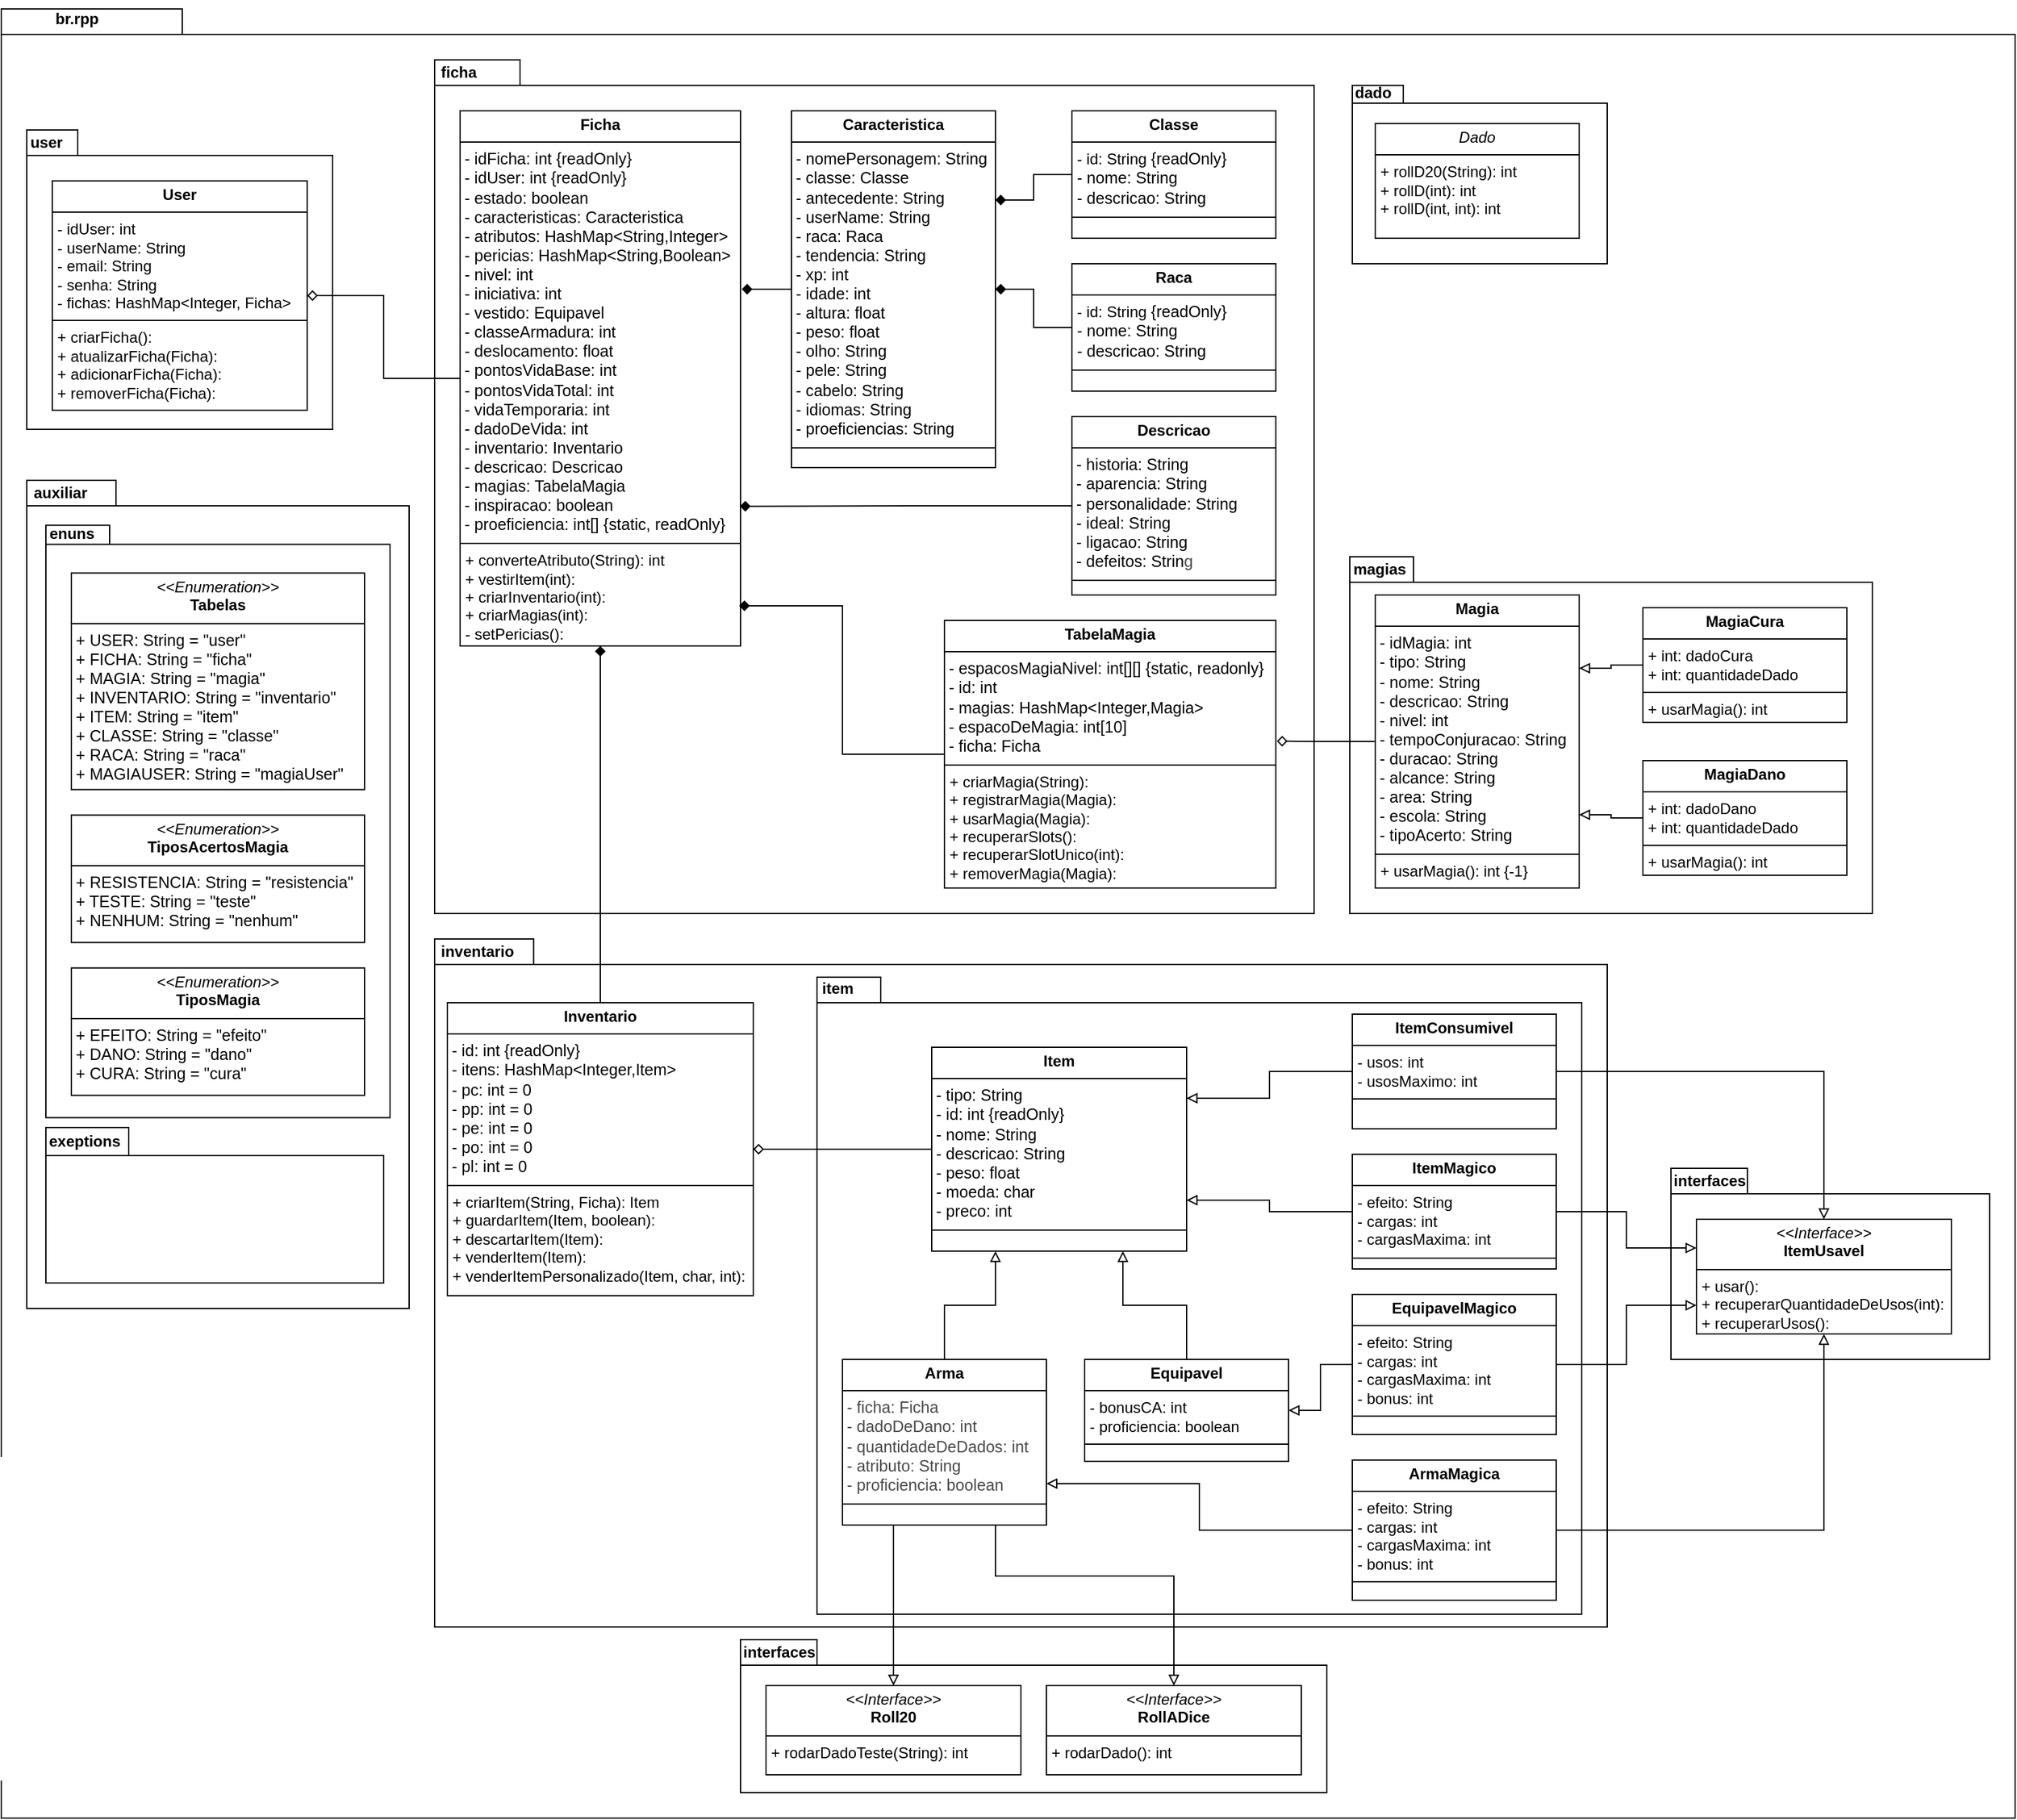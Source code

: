 <mxfile version="26.2.2">
  <diagram name="Página-1" id="-pMsTktPFmEiJR-Wo0DR">
    <mxGraphModel dx="3147" dy="1391" grid="1" gridSize="10" guides="1" tooltips="1" connect="1" arrows="1" fold="1" page="1" pageScale="1" pageWidth="827" pageHeight="1169" math="0" shadow="0">
      <root>
        <mxCell id="0" />
        <mxCell id="1" parent="0" />
        <mxCell id="A5rCMr9-9YNqzgUOoUwE-118" value="" style="shape=folder;fontStyle=1;spacingTop=10;tabWidth=140;tabHeight=20;tabPosition=left;html=1;whiteSpace=wrap;" vertex="1" parent="1">
          <mxGeometry x="-376" y="497" width="1580" height="1420" as="geometry" />
        </mxCell>
        <mxCell id="A5rCMr9-9YNqzgUOoUwE-101" value="" style="shape=folder;fontStyle=1;spacingTop=10;tabWidth=70;tabHeight=20;tabPosition=left;html=1;whiteSpace=wrap;" vertex="1" parent="1">
          <mxGeometry x="-356" y="867" width="300" height="650" as="geometry" />
        </mxCell>
        <mxCell id="A5rCMr9-9YNqzgUOoUwE-96" value="" style="shape=folder;fontStyle=1;spacingTop=10;tabWidth=50;tabHeight=20;tabPosition=left;html=1;whiteSpace=wrap;" vertex="1" parent="1">
          <mxGeometry x="682" y="927" width="410" height="280" as="geometry" />
        </mxCell>
        <mxCell id="A5rCMr9-9YNqzgUOoUwE-83" value="" style="shape=folder;fontStyle=1;spacingTop=10;tabWidth=40;tabHeight=20;tabPosition=left;html=1;whiteSpace=wrap;" vertex="1" parent="1">
          <mxGeometry x="-356" y="592" width="240" height="235" as="geometry" />
        </mxCell>
        <mxCell id="A5rCMr9-9YNqzgUOoUwE-78" value="" style="shape=folder;fontStyle=1;spacingTop=10;tabWidth=60;tabHeight=20;tabPosition=left;html=1;whiteSpace=wrap;" vertex="1" parent="1">
          <mxGeometry x="934" y="1407" width="250" height="150" as="geometry" />
        </mxCell>
        <mxCell id="A5rCMr9-9YNqzgUOoUwE-79" value="&lt;b&gt;interfaces&lt;/b&gt;" style="text;html=1;align=center;verticalAlign=middle;resizable=0;points=[];autosize=1;strokeColor=none;fillColor=none;" vertex="1" parent="1">
          <mxGeometry x="924" y="1402" width="80" height="30" as="geometry" />
        </mxCell>
        <mxCell id="A5rCMr9-9YNqzgUOoUwE-69" value="" style="shape=folder;fontStyle=1;spacingTop=10;tabWidth=40;tabHeight=14;tabPosition=left;html=1;whiteSpace=wrap;" vertex="1" parent="1">
          <mxGeometry x="204" y="1783" width="460" height="114" as="geometry" />
        </mxCell>
        <mxCell id="A5rCMr9-9YNqzgUOoUwE-77" value="" style="whiteSpace=wrap;html=1;" vertex="1" parent="1">
          <mxGeometry x="204" y="1777" width="60" height="20" as="geometry" />
        </mxCell>
        <mxCell id="A5rCMr9-9YNqzgUOoUwE-64" value="" style="group" vertex="1" connectable="0" parent="1">
          <mxGeometry x="-36" y="537" width="690" height="670" as="geometry" />
        </mxCell>
        <mxCell id="A5rCMr9-9YNqzgUOoUwE-25" value="" style="shape=folder;fontStyle=1;spacingTop=10;tabWidth=30;tabHeight=20;tabPosition=left;html=1;whiteSpace=wrap;points=[[0,0,0,0,0],[0,0,0,0,20],[0,0,0,0,182.5],[0,0,0,0,345],[0,0,0,0,507.5],[0,0,0,0,670],[0,0,0,15,0],[0,0,0,30,0],[0,0,0,30,20],[0,0,0,360,20],[0,0,0,690,20],[0,0,0,690,182.5],[0,0,0,690,345],[0,0,0,690,507.5],[0,0,0,690,670],[0.25,1,0,0,0],[0.5,1,0,0,0],[0.75,1,0,0,0]];" vertex="1" parent="A5rCMr9-9YNqzgUOoUwE-64">
          <mxGeometry width="690" height="670" as="geometry" />
        </mxCell>
        <mxCell id="A5rCMr9-9YNqzgUOoUwE-27" value="ficha" style="text;align=left;fontStyle=1;verticalAlign=middle;spacingLeft=3;spacingRight=3;strokeColor=none;rotatable=0;points=[[0,0.5],[1,0.5]];portConstraint=eastwest;html=1;" vertex="1" parent="A5rCMr9-9YNqzgUOoUwE-64">
          <mxGeometry width="70" height="20.303" as="geometry" />
        </mxCell>
        <mxCell id="A5rCMr9-9YNqzgUOoUwE-14" value="&lt;p style=&quot;margin:0px;margin-top:4px;text-align:center;&quot;&gt;&lt;b&gt;Descricao&lt;/b&gt;&lt;/p&gt;&lt;hr size=&quot;1&quot; style=&quot;border-style:solid;&quot;&gt;&lt;pre style=&quot;font-family: var(--ds-font-family-code); overflow: auto; padding: calc(var(--ds-md-zoom)*8px)calc(var(--ds-md-zoom)*12px); text-wrap-mode: wrap; word-break: break-all; font-size: 12.573px; margin-top: 0px !important; margin-bottom: 0px !important;&quot;&gt;&lt;font style=&quot;color: rgb(0, 0, 0);&quot;&gt; - historia: String&lt;br&gt; - aparencia: String&lt;br&gt; - personalidade: String&lt;br&gt; - ideal: String&lt;br&gt; - ligacao: String&lt;br&gt; - defeitos: Strin&lt;/font&gt;&lt;span style=&quot;color: rgb(73, 73, 73);&quot;&gt;g&lt;/span&gt;&lt;/pre&gt;&lt;hr size=&quot;1&quot; style=&quot;border-style:solid;&quot;&gt;&lt;p style=&quot;margin:0px;margin-left:4px;&quot;&gt;&lt;br&gt;&lt;/p&gt;" style="verticalAlign=top;align=left;overflow=fill;html=1;whiteSpace=wrap;" vertex="1" parent="A5rCMr9-9YNqzgUOoUwE-64">
          <mxGeometry x="500" y="280" width="160" height="140" as="geometry" />
        </mxCell>
        <mxCell id="A5rCMr9-9YNqzgUOoUwE-22" value="&lt;p style=&quot;margin:0px;margin-top:4px;text-align:center;&quot;&gt;&lt;b&gt;Raca&lt;/b&gt;&lt;/p&gt;&lt;hr size=&quot;1&quot; style=&quot;border-style:solid;&quot;&gt;&lt;p style=&quot;margin:0px;margin-left:4px;&quot;&gt;- id: String&amp;nbsp;&lt;span style=&quot;font-family: var(--ds-font-family-code); font-size: 12.573px; background-color: transparent; color: light-dark(rgb(0, 0, 0), rgb(255, 255, 255));&quot;&gt;{readOnly}&lt;/span&gt;&lt;/p&gt;&lt;p style=&quot;margin:0px;margin-left:4px;&quot;&gt;&lt;span style=&quot;font-family: var(--ds-font-family-code); font-size: 12.573px; background-color: transparent; color: light-dark(rgb(0, 0, 0), rgb(255, 255, 255));&quot;&gt;- nome: String&lt;/span&gt;&lt;/p&gt;&lt;p style=&quot;margin:0px;margin-left:4px;&quot;&gt;&lt;span style=&quot;font-family: var(--ds-font-family-code); font-size: 12.573px; background-color: transparent; color: light-dark(rgb(0, 0, 0), rgb(255, 255, 255));&quot;&gt;- descricao: String&lt;/span&gt;&lt;/p&gt;&lt;hr size=&quot;1&quot; style=&quot;border-style:solid;&quot;&gt;&lt;p style=&quot;margin:0px;margin-left:4px;&quot;&gt;&lt;br&gt;&lt;/p&gt;" style="verticalAlign=top;align=left;overflow=fill;html=1;whiteSpace=wrap;" vertex="1" parent="A5rCMr9-9YNqzgUOoUwE-64">
          <mxGeometry x="500" y="160" width="160" height="100" as="geometry" />
        </mxCell>
        <mxCell id="A5rCMr9-9YNqzgUOoUwE-21" value="&lt;p style=&quot;margin:0px;margin-top:4px;text-align:center;&quot;&gt;&lt;b&gt;Classe&lt;/b&gt;&lt;/p&gt;&lt;hr size=&quot;1&quot; style=&quot;border-style:solid;&quot;&gt;&lt;p style=&quot;margin:0px;margin-left:4px;&quot;&gt;- id: String&amp;nbsp;&lt;span style=&quot;font-family: var(--ds-font-family-code); font-size: 12.573px; background-color: transparent; color: light-dark(rgb(0, 0, 0), rgb(255, 255, 255));&quot;&gt;{readOnly}&lt;/span&gt;&lt;/p&gt;&lt;p style=&quot;margin:0px;margin-left:4px;&quot;&gt;&lt;span style=&quot;font-family: var(--ds-font-family-code); font-size: 12.573px; background-color: transparent; color: light-dark(rgb(0, 0, 0), rgb(255, 255, 255));&quot;&gt;- nome: String&lt;/span&gt;&lt;/p&gt;&lt;p style=&quot;margin:0px;margin-left:4px;&quot;&gt;&lt;span style=&quot;font-family: var(--ds-font-family-code); font-size: 12.573px; background-color: transparent; color: light-dark(rgb(0, 0, 0), rgb(255, 255, 255));&quot;&gt;- descricao: String&lt;/span&gt;&lt;/p&gt;&lt;hr size=&quot;1&quot; style=&quot;border-style:solid;&quot;&gt;&lt;p style=&quot;margin:0px;margin-left:4px;&quot;&gt;&lt;br&gt;&lt;/p&gt;" style="verticalAlign=top;align=left;overflow=fill;html=1;whiteSpace=wrap;" vertex="1" parent="A5rCMr9-9YNqzgUOoUwE-64">
          <mxGeometry x="500" y="40" width="160" height="100" as="geometry" />
        </mxCell>
        <mxCell id="A5rCMr9-9YNqzgUOoUwE-12" value="&lt;p style=&quot;margin:0px;margin-top:4px;text-align:center;&quot;&gt;&lt;b&gt;Caracteristica&lt;/b&gt;&lt;/p&gt;&lt;hr size=&quot;1&quot; style=&quot;border-style:solid;&quot;&gt;&lt;pre style=&quot;font-family: var(--ds-font-family-code); overflow: auto; padding: calc(var(--ds-md-zoom)*8px)calc(var(--ds-md-zoom)*12px); text-wrap-mode: wrap; word-break: break-all; font-size: 12.573px; margin-top: 0px !important; margin-bottom: 0px !important;&quot;&gt;&lt;span style=&quot;color: rgb(73, 73, 73);&quot;&gt; &lt;/span&gt;&lt;font style=&quot;color: rgb(0, 0, 0);&quot;&gt;- nomePersonagem: String&lt;br&gt; - classe: Classe&lt;br&gt; - antecedente: String&lt;br&gt; - userName: String&lt;br&gt; - raca: Raca&lt;br&gt; - tendencia: String&lt;br&gt; - xp: int&lt;br&gt; - idade: int&lt;br&gt; - altura: float&lt;br&gt; - peso: float&lt;br&gt; - olho: String&lt;br&gt; - pele: String&lt;br&gt; - cabelo: String&lt;br&gt; - idiomas: String&lt;br&gt; - proeficiencias: String&lt;/font&gt;&lt;/pre&gt;&lt;hr size=&quot;1&quot; style=&quot;border-style:solid;&quot;&gt;&lt;p style=&quot;margin:0px;margin-left:4px;&quot;&gt;&lt;br&gt;&lt;/p&gt;" style="verticalAlign=top;align=left;overflow=fill;html=1;whiteSpace=wrap;" vertex="1" parent="A5rCMr9-9YNqzgUOoUwE-64">
          <mxGeometry x="280" y="40" width="160" height="280" as="geometry" />
        </mxCell>
        <mxCell id="A5rCMr9-9YNqzgUOoUwE-23" style="edgeStyle=orthogonalEdgeStyle;rounded=0;orthogonalLoop=1;jettySize=auto;html=1;entryX=1;entryY=0.25;entryDx=0;entryDy=0;endArrow=diamond;endFill=1;" edge="1" parent="A5rCMr9-9YNqzgUOoUwE-64" source="A5rCMr9-9YNqzgUOoUwE-21" target="A5rCMr9-9YNqzgUOoUwE-12">
          <mxGeometry relative="1" as="geometry" />
        </mxCell>
        <mxCell id="A5rCMr9-9YNqzgUOoUwE-15" value="&lt;p style=&quot;margin:0px;margin-top:4px;text-align:center;&quot;&gt;&lt;b&gt;TabelaMagia&lt;/b&gt;&lt;/p&gt;&lt;hr size=&quot;1&quot; style=&quot;border-style:solid;&quot;&gt;&lt;pre style=&quot;font-family: var(--ds-font-family-code); overflow: auto; padding: calc(var(--ds-md-zoom)*8px)calc(var(--ds-md-zoom)*12px); text-wrap-mode: wrap; word-break: break-all; font-size: 12.573px; margin-top: 0px !important; margin-bottom: 0px !important;&quot;&gt;&lt;font style=&quot;color: rgb(0, 0, 0);&quot;&gt; - espacosMagiaNivel: int[][] {static, readonly}&lt;br&gt; - id: int&lt;br&gt; - magias: HashMap&amp;lt;Integer,Magia&amp;gt;&lt;br&gt; - espacoDeMagia: int[10]&lt;br&gt; - ficha: Ficha&lt;/font&gt;&lt;/pre&gt;&lt;hr size=&quot;1&quot; style=&quot;border-style:solid;&quot;&gt;&lt;p style=&quot;margin:0px;margin-left:4px;&quot;&gt;+ criarMagia(String):&lt;/p&gt;&lt;p style=&quot;margin:0px;margin-left:4px;&quot;&gt;+ registrarMagia(Magia):&lt;/p&gt;&lt;p style=&quot;margin:0px;margin-left:4px;&quot;&gt;+ usarMagia(Magia):&lt;/p&gt;&lt;p style=&quot;margin:0px;margin-left:4px;&quot;&gt;+ recuperarSlots():&lt;/p&gt;&lt;p style=&quot;margin:0px;margin-left:4px;&quot;&gt;+ recuperarSlotUnico(int):&lt;/p&gt;&lt;p style=&quot;margin:0px;margin-left:4px;&quot;&gt;+ removerMagia(Magia):&lt;/p&gt;" style="verticalAlign=top;align=left;overflow=fill;html=1;whiteSpace=wrap;" vertex="1" parent="A5rCMr9-9YNqzgUOoUwE-64">
          <mxGeometry x="400" y="440" width="260" height="210" as="geometry" />
        </mxCell>
        <mxCell id="A5rCMr9-9YNqzgUOoUwE-24" style="edgeStyle=orthogonalEdgeStyle;rounded=0;orthogonalLoop=1;jettySize=auto;html=1;entryX=1;entryY=0.5;entryDx=0;entryDy=0;endArrow=diamond;endFill=1;" edge="1" parent="A5rCMr9-9YNqzgUOoUwE-64" source="A5rCMr9-9YNqzgUOoUwE-22" target="A5rCMr9-9YNqzgUOoUwE-12">
          <mxGeometry relative="1" as="geometry" />
        </mxCell>
        <mxCell id="A5rCMr9-9YNqzgUOoUwE-9" value="&lt;p style=&quot;margin:0px;margin-top:4px;text-align:center;&quot;&gt;&lt;b&gt;Ficha&lt;/b&gt;&lt;/p&gt;&lt;hr size=&quot;1&quot; style=&quot;border-style:solid;&quot;&gt;&lt;pre style=&quot;font-family: var(--ds-font-family-code); overflow: auto; padding: calc(var(--ds-md-zoom)*8px)calc(var(--ds-md-zoom)*12px); text-wrap-mode: wrap; word-break: break-all; font-size: 12.573px; margin-top: 0px !important; margin-bottom: 0px !important;&quot;&gt;&lt;span style=&quot;color: rgb(73, 73, 73);&quot;&gt; &lt;/span&gt;&lt;font style=&quot;color: rgb(0, 0, 0);&quot;&gt;- idFicha: int {readOnly}&lt;/font&gt;&lt;/pre&gt;&lt;pre style=&quot;font-family: var(--ds-font-family-code); overflow: auto; padding: calc(var(--ds-md-zoom)*8px)calc(var(--ds-md-zoom)*12px); text-wrap-mode: wrap; word-break: break-all; font-size: 12.573px; margin-top: 0px !important; margin-bottom: 0px !important; color: rgb(73, 73, 73);&quot;&gt;&lt;font style=&quot;color: rgb(0, 0, 0);&quot;&gt; - idUser: int {readOnly}&lt;br&gt; - estado: boolean&lt;br&gt; - caracteristicas: Caracteristica&lt;br&gt; - atributos: HashMap&amp;lt;String,Integer&amp;gt;&lt;br&gt; - pericias: HashMap&amp;lt;String,Boolean&amp;gt;&lt;br&gt; - nivel: int&lt;br&gt; - iniciativa: int&lt;br&gt; - vestido: Equipavel&lt;br&gt; - classeArmadura: int&lt;br&gt; - deslocamento: float&lt;br&gt; - pontosVidaBase: int&lt;br&gt; - pontosVidaTotal: int&lt;br&gt; - vidaTemporaria: int&lt;br&gt; - dadoDeVida: int&lt;br&gt; - inventario: Inventario&lt;br&gt; - descricao: Descricao&lt;br&gt; - magias: TabelaMagia&lt;br&gt; - inspiracao: boolean&lt;/font&gt;&lt;/pre&gt;&lt;pre style=&quot;font-family: var(--ds-font-family-code); overflow: auto; padding: calc(var(--ds-md-zoom)*8px)calc(var(--ds-md-zoom)*12px); text-wrap-mode: wrap; word-break: break-all; font-size: 12.573px; margin-top: 0px !important; margin-bottom: 0px !important; color: rgb(73, 73, 73);&quot;&gt;&lt;font style=&quot;color: rgb(0, 0, 0);&quot;&gt; - proeficiencia: int[] {static, readOnly} &lt;/font&gt;&lt;/pre&gt;&lt;hr size=&quot;1&quot; style=&quot;border-style:solid;&quot;&gt;&lt;p style=&quot;margin:0px;margin-left:4px;&quot;&gt;+ converteAtributo(String): int&lt;/p&gt;&lt;p style=&quot;margin:0px;margin-left:4px;&quot;&gt;+ vestirItem(int):&amp;nbsp;&lt;/p&gt;&lt;p style=&quot;margin:0px;margin-left:4px;&quot;&gt;+ criarInventario(int):&lt;/p&gt;&lt;p style=&quot;margin:0px;margin-left:4px;&quot;&gt;+ criarMagias(int):&lt;/p&gt;&lt;p style=&quot;margin:0px;margin-left:4px;&quot;&gt;- setPericias():&lt;/p&gt;&lt;p style=&quot;margin:0px;margin-left:4px;&quot;&gt;&lt;br&gt;&lt;/p&gt;" style="verticalAlign=top;align=left;overflow=fill;html=1;whiteSpace=wrap;" vertex="1" parent="A5rCMr9-9YNqzgUOoUwE-64">
          <mxGeometry x="20" y="40" width="220" height="420" as="geometry" />
        </mxCell>
        <mxCell id="A5rCMr9-9YNqzgUOoUwE-18" style="edgeStyle=orthogonalEdgeStyle;rounded=0;orthogonalLoop=1;jettySize=auto;html=1;exitX=0;exitY=0.5;exitDx=0;exitDy=0;entryX=0.998;entryY=0.739;entryDx=0;entryDy=0;endArrow=diamond;endFill=1;entryPerimeter=0;" edge="1" parent="A5rCMr9-9YNqzgUOoUwE-64" source="A5rCMr9-9YNqzgUOoUwE-14" target="A5rCMr9-9YNqzgUOoUwE-9">
          <mxGeometry relative="1" as="geometry">
            <mxPoint x="310" y="360" as="targetPoint" />
          </mxGeometry>
        </mxCell>
        <mxCell id="A5rCMr9-9YNqzgUOoUwE-20" style="edgeStyle=orthogonalEdgeStyle;rounded=0;orthogonalLoop=1;jettySize=auto;html=1;exitX=0;exitY=0.5;exitDx=0;exitDy=0;entryX=0.995;entryY=0.925;entryDx=0;entryDy=0;endArrow=diamond;endFill=1;entryPerimeter=0;" edge="1" parent="A5rCMr9-9YNqzgUOoUwE-64" source="A5rCMr9-9YNqzgUOoUwE-15" target="A5rCMr9-9YNqzgUOoUwE-9">
          <mxGeometry relative="1" as="geometry" />
        </mxCell>
        <mxCell id="A5rCMr9-9YNqzgUOoUwE-51" value="" style="group" vertex="1" connectable="0" parent="1">
          <mxGeometry x="-36" y="1237" width="930" height="540" as="geometry" />
        </mxCell>
        <mxCell id="A5rCMr9-9YNqzgUOoUwE-47" value="" style="shape=folder;fontStyle=1;spacingTop=10;tabWidth=30;tabHeight=20;tabPosition=left;html=1;whiteSpace=wrap;" vertex="1" parent="A5rCMr9-9YNqzgUOoUwE-51">
          <mxGeometry y="-10" width="920" height="540" as="geometry" />
        </mxCell>
        <mxCell id="A5rCMr9-9YNqzgUOoUwE-49" value="" style="html=1;whiteSpace=wrap;" vertex="1" parent="A5rCMr9-9YNqzgUOoUwE-51">
          <mxGeometry y="-10" width="77.683" height="20" as="geometry" />
        </mxCell>
        <mxCell id="A5rCMr9-9YNqzgUOoUwE-48" value="inventario" style="text;align=left;fontStyle=1;verticalAlign=middle;spacingLeft=3;spacingRight=3;strokeColor=none;rotatable=0;points=[[0,0.5],[1,0.5]];portConstraint=eastwest;html=1;" vertex="1" parent="A5rCMr9-9YNqzgUOoUwE-51">
          <mxGeometry y="-10" width="77.683" height="20" as="geometry" />
        </mxCell>
        <mxCell id="A5rCMr9-9YNqzgUOoUwE-81" value="&lt;b&gt;Item&lt;/b&gt;" style="text;html=1;align=center;verticalAlign=middle;resizable=0;points=[];autosize=1;strokeColor=none;fillColor=none;" vertex="1" parent="A5rCMr9-9YNqzgUOoUwE-51">
          <mxGeometry x="300" y="15" width="50" height="30" as="geometry" />
        </mxCell>
        <mxCell id="A5rCMr9-9YNqzgUOoUwE-80" value="" style="shape=folder;fontStyle=1;spacingTop=10;tabWidth=50;tabHeight=20;tabPosition=left;html=1;whiteSpace=wrap;" vertex="1" parent="A5rCMr9-9YNqzgUOoUwE-51">
          <mxGeometry x="300" y="20" width="600" height="500" as="geometry" />
        </mxCell>
        <mxCell id="A5rCMr9-9YNqzgUOoUwE-45" value="&lt;p style=&quot;margin:0px;margin-top:4px;text-align:center;&quot;&gt;&lt;b&gt;ArmaMagica&lt;/b&gt;&lt;/p&gt;&lt;hr size=&quot;1&quot; style=&quot;border-style:solid;&quot;&gt;&lt;p style=&quot;margin:0px;margin-left:4px;&quot;&gt;- efeito: String&lt;br&gt;&lt;/p&gt;&lt;p style=&quot;margin:0px;margin-left:4px;&quot;&gt;- cargas: int&lt;/p&gt;&lt;p style=&quot;margin:0px;margin-left:4px;&quot;&gt;- cargasMaxima: int&lt;/p&gt;&lt;p style=&quot;margin:0px;margin-left:4px;&quot;&gt;- bonus: int&amp;nbsp;&lt;/p&gt;&lt;hr size=&quot;1&quot; style=&quot;border-style:solid;&quot;&gt;&lt;p style=&quot;margin:0px;margin-left:4px;&quot;&gt;&lt;br&gt;&lt;/p&gt;" style="verticalAlign=top;align=left;overflow=fill;html=1;whiteSpace=wrap;" vertex="1" parent="A5rCMr9-9YNqzgUOoUwE-51">
          <mxGeometry x="720" y="399" width="160" height="110" as="geometry" />
        </mxCell>
        <mxCell id="A5rCMr9-9YNqzgUOoUwE-43" value="&lt;p style=&quot;margin:0px;margin-top:4px;text-align:center;&quot;&gt;&lt;b&gt;EquipavelMagico&lt;/b&gt;&lt;/p&gt;&lt;hr size=&quot;1&quot; style=&quot;border-style:solid;&quot;&gt;&lt;p style=&quot;margin:0px;margin-left:4px;&quot;&gt;- efeito: String&lt;br&gt;&lt;/p&gt;&lt;p style=&quot;margin:0px;margin-left:4px;&quot;&gt;- cargas: int&lt;/p&gt;&lt;p style=&quot;margin:0px;margin-left:4px;&quot;&gt;- cargasMaxima: int&lt;/p&gt;&lt;p style=&quot;margin:0px;margin-left:4px;&quot;&gt;- bonus: int&amp;nbsp;&lt;/p&gt;&lt;hr size=&quot;1&quot; style=&quot;border-style:solid;&quot;&gt;&lt;p style=&quot;margin:0px;margin-left:4px;&quot;&gt;&lt;br&gt;&lt;/p&gt;" style="verticalAlign=top;align=left;overflow=fill;html=1;whiteSpace=wrap;" vertex="1" parent="A5rCMr9-9YNqzgUOoUwE-51">
          <mxGeometry x="720" y="269" width="160" height="110" as="geometry" />
        </mxCell>
        <mxCell id="A5rCMr9-9YNqzgUOoUwE-35" value="&lt;p style=&quot;margin:0px;margin-top:4px;text-align:center;&quot;&gt;&lt;b&gt;ItemMagico&lt;/b&gt;&lt;/p&gt;&lt;hr size=&quot;1&quot; style=&quot;border-style:solid;&quot;&gt;&lt;p style=&quot;margin:0px;margin-left:4px;&quot;&gt;- efeito: String&lt;/p&gt;&lt;p style=&quot;margin:0px;margin-left:4px;&quot;&gt;- cargas: int&lt;/p&gt;&lt;p style=&quot;margin:0px;margin-left:4px;&quot;&gt;- cargasMaxima: int&lt;/p&gt;&lt;hr size=&quot;1&quot; style=&quot;border-style:solid;&quot;&gt;&lt;p style=&quot;margin: 0px 0px 0px 4px;&quot;&gt;&lt;br&gt;&lt;/p&gt;" style="verticalAlign=top;align=left;overflow=fill;html=1;whiteSpace=wrap;" vertex="1" parent="A5rCMr9-9YNqzgUOoUwE-51">
          <mxGeometry x="720" y="159" width="160" height="90" as="geometry" />
        </mxCell>
        <mxCell id="A5rCMr9-9YNqzgUOoUwE-34" value="&lt;p style=&quot;margin:0px;margin-top:4px;text-align:center;&quot;&gt;&lt;b&gt;ItemConsumivel&lt;/b&gt;&lt;/p&gt;&lt;hr size=&quot;1&quot; style=&quot;border-style:solid;&quot;&gt;&lt;p style=&quot;margin:0px;margin-left:4px;&quot;&gt;- usos: int&lt;/p&gt;&lt;p style=&quot;margin:0px;margin-left:4px;&quot;&gt;- usosMaximo: int&lt;/p&gt;&lt;hr size=&quot;1&quot; style=&quot;border-style:solid;&quot;&gt;&lt;p style=&quot;margin:0px;margin-left:4px;&quot;&gt;&lt;br&gt;&lt;/p&gt;" style="verticalAlign=top;align=left;overflow=fill;html=1;whiteSpace=wrap;" vertex="1" parent="A5rCMr9-9YNqzgUOoUwE-51">
          <mxGeometry x="720" y="49" width="160" height="90" as="geometry" />
        </mxCell>
        <mxCell id="A5rCMr9-9YNqzgUOoUwE-82" value="&lt;div style=&quot;text-align: center;&quot;&gt;&lt;b&gt;item&lt;/b&gt;&lt;/div&gt;" style="text;whiteSpace=wrap;html=1;" vertex="1" parent="A5rCMr9-9YNqzgUOoUwE-51">
          <mxGeometry x="302" y="15" width="60" height="40" as="geometry" />
        </mxCell>
        <mxCell id="A5rCMr9-9YNqzgUOoUwE-13" value="&lt;p style=&quot;margin:0px;margin-top:4px;text-align:center;&quot;&gt;&lt;b&gt;Inventario&lt;/b&gt;&lt;/p&gt;&lt;hr size=&quot;1&quot; style=&quot;border-style:solid;&quot;&gt;&lt;pre style=&quot;font-family: var(--ds-font-family-code); overflow: auto; padding: calc(var(--ds-md-zoom)*8px)calc(var(--ds-md-zoom)*12px); text-wrap-mode: wrap; word-break: break-all; font-size: 12.573px; margin-top: 0px !important; margin-bottom: 0px !important;&quot;&gt;&lt;font style=&quot;color: rgb(0, 0, 0);&quot;&gt; - id: int {readOnly}&lt;br&gt; - itens: HashMap&amp;lt;Integer,Item&amp;gt;&lt;br&gt; - pc: int = 0&lt;br&gt; - pp: int = 0&lt;br&gt; - pe: int = 0&lt;br&gt; - po: int = 0&lt;br&gt; - pl: int = 0&lt;/font&gt;&lt;/pre&gt;&lt;hr size=&quot;1&quot; style=&quot;border-style:solid;&quot;&gt;&lt;p style=&quot;margin:0px;margin-left:4px;&quot;&gt;+ criarItem(String, Ficha): Item&lt;/p&gt;&lt;p style=&quot;margin:0px;margin-left:4px;&quot;&gt;+ guardarItem(Item, boolean):&lt;/p&gt;&lt;p style=&quot;margin:0px;margin-left:4px;&quot;&gt;+ descartarItem(Item):&lt;/p&gt;&lt;p style=&quot;margin:0px;margin-left:4px;&quot;&gt;+ venderItem(Item):&lt;/p&gt;&lt;p style=&quot;margin:0px;margin-left:4px;&quot;&gt;+ venderItemPersonalizado(Item, char, int):&lt;/p&gt;" style="verticalAlign=top;align=left;overflow=fill;html=1;whiteSpace=wrap;" vertex="1" parent="A5rCMr9-9YNqzgUOoUwE-51">
          <mxGeometry x="10" y="40" width="240" height="230" as="geometry" />
        </mxCell>
        <mxCell id="A5rCMr9-9YNqzgUOoUwE-8" value="&lt;p style=&quot;margin:0px;margin-top:4px;text-align:center;&quot;&gt;&lt;b&gt;User&lt;/b&gt;&lt;/p&gt;&lt;hr size=&quot;1&quot; style=&quot;border-style:solid;&quot;&gt;&lt;p style=&quot;margin:0px;margin-left:4px;&quot;&gt;- idUser: int&lt;/p&gt;&lt;p style=&quot;margin:0px;margin-left:4px;&quot;&gt;- userName: String&lt;/p&gt;&lt;p style=&quot;margin:0px;margin-left:4px;&quot;&gt;- email: String&lt;/p&gt;&lt;p style=&quot;margin:0px;margin-left:4px;&quot;&gt;- senha: String&lt;/p&gt;&lt;p style=&quot;margin:0px;margin-left:4px;&quot;&gt;- fichas: HashMap&amp;lt;Integer, Ficha&amp;gt;&lt;/p&gt;&lt;hr size=&quot;1&quot; style=&quot;border-style:solid;&quot;&gt;&lt;p style=&quot;margin:0px;margin-left:4px;&quot;&gt;+ criarFicha():&lt;/p&gt;&lt;p style=&quot;margin:0px;margin-left:4px;&quot;&gt;+ atualizarFicha(Ficha):&lt;/p&gt;&lt;p style=&quot;margin:0px;margin-left:4px;&quot;&gt;+ adicionarFicha(&lt;span style=&quot;background-color: transparent; color: light-dark(rgb(0, 0, 0), rgb(255, 255, 255));&quot;&gt;Ficha&lt;/span&gt;&lt;span style=&quot;background-color: transparent; color: light-dark(rgb(0, 0, 0), rgb(255, 255, 255));&quot;&gt;):&lt;/span&gt;&lt;/p&gt;&lt;p style=&quot;margin:0px;margin-left:4px;&quot;&gt;+ removerFicha(&lt;span style=&quot;background-color: transparent; color: light-dark(rgb(0, 0, 0), rgb(255, 255, 255));&quot;&gt;Ficha&lt;/span&gt;&lt;span style=&quot;background-color: transparent; color: light-dark(rgb(0, 0, 0), rgb(255, 255, 255));&quot;&gt;):&lt;/span&gt;&lt;/p&gt;&lt;p style=&quot;margin:0px;margin-left:4px;&quot;&gt;&lt;br&gt;&lt;/p&gt;" style="verticalAlign=top;align=left;overflow=fill;html=1;whiteSpace=wrap;" vertex="1" parent="1">
          <mxGeometry x="-336" y="632" width="200" height="180" as="geometry" />
        </mxCell>
        <mxCell id="A5rCMr9-9YNqzgUOoUwE-10" style="edgeStyle=orthogonalEdgeStyle;rounded=0;orthogonalLoop=1;jettySize=auto;html=1;exitX=0;exitY=0.5;exitDx=0;exitDy=0;entryX=1;entryY=0.5;entryDx=0;entryDy=0;endArrow=diamond;endFill=0;" edge="1" parent="1" source="A5rCMr9-9YNqzgUOoUwE-9" target="A5rCMr9-9YNqzgUOoUwE-8">
          <mxGeometry relative="1" as="geometry" />
        </mxCell>
        <mxCell id="A5rCMr9-9YNqzgUOoUwE-17" style="edgeStyle=orthogonalEdgeStyle;rounded=0;orthogonalLoop=1;jettySize=auto;html=1;exitX=0;exitY=0.5;exitDx=0;exitDy=0;endArrow=diamond;endFill=1;" edge="1" parent="1" source="A5rCMr9-9YNqzgUOoUwE-12">
          <mxGeometry relative="1" as="geometry">
            <mxPoint x="205" y="717" as="targetPoint" />
          </mxGeometry>
        </mxCell>
        <mxCell id="A5rCMr9-9YNqzgUOoUwE-28" style="edgeStyle=orthogonalEdgeStyle;rounded=0;orthogonalLoop=1;jettySize=auto;html=1;exitX=0.5;exitY=0;exitDx=0;exitDy=0;entryX=0.5;entryY=1;entryDx=0;entryDy=0;endArrow=diamond;endFill=1;" edge="1" parent="1" source="A5rCMr9-9YNqzgUOoUwE-13" target="A5rCMr9-9YNqzgUOoUwE-9">
          <mxGeometry relative="1" as="geometry" />
        </mxCell>
        <mxCell id="A5rCMr9-9YNqzgUOoUwE-30" style="edgeStyle=orthogonalEdgeStyle;rounded=0;orthogonalLoop=1;jettySize=auto;html=1;entryX=1;entryY=0.5;entryDx=0;entryDy=0;endArrow=diamond;endFill=0;" edge="1" parent="1" source="A5rCMr9-9YNqzgUOoUwE-29" target="A5rCMr9-9YNqzgUOoUwE-13">
          <mxGeometry relative="1" as="geometry" />
        </mxCell>
        <mxCell id="A5rCMr9-9YNqzgUOoUwE-29" value="&lt;p style=&quot;margin:0px;margin-top:4px;text-align:center;&quot;&gt;&lt;b&gt;Item&lt;/b&gt;&lt;/p&gt;&lt;hr size=&quot;1&quot; style=&quot;border-style:solid;&quot;&gt;&lt;pre style=&quot;font-family: var(--ds-font-family-code); overflow: auto; padding: calc(var(--ds-md-zoom)*8px)calc(var(--ds-md-zoom)*12px); text-wrap-mode: wrap; word-break: break-all; font-size: 12.573px; margin-top: 0px !important; margin-bottom: 0px !important;&quot;&gt;&lt;span style=&quot;color: rgb(73, 73, 73);&quot;&gt; &lt;/span&gt;&lt;font style=&quot;color: rgb(0, 0, 0);&quot;&gt;- tipo: String&lt;br&gt; - id: int {readOnly}&lt;br&gt; - nome: String&lt;br&gt; - descricao: String&lt;br&gt; - peso: float&lt;br&gt; - moeda: char&lt;br&gt; - preco: int&lt;/font&gt;&lt;/pre&gt;&lt;hr size=&quot;1&quot; style=&quot;border-style:solid;&quot;&gt;&lt;p style=&quot;margin:0px;margin-left:4px;&quot;&gt;&lt;br&gt;&lt;/p&gt;" style="verticalAlign=top;align=left;overflow=fill;html=1;whiteSpace=wrap;" vertex="1" parent="1">
          <mxGeometry x="354" y="1312" width="200" height="160" as="geometry" />
        </mxCell>
        <mxCell id="A5rCMr9-9YNqzgUOoUwE-39" style="edgeStyle=orthogonalEdgeStyle;rounded=0;orthogonalLoop=1;jettySize=auto;html=1;entryX=1;entryY=0.25;entryDx=0;entryDy=0;endArrow=block;endFill=0;" edge="1" parent="1" source="A5rCMr9-9YNqzgUOoUwE-34" target="A5rCMr9-9YNqzgUOoUwE-29">
          <mxGeometry relative="1" as="geometry" />
        </mxCell>
        <mxCell id="A5rCMr9-9YNqzgUOoUwE-40" style="edgeStyle=orthogonalEdgeStyle;rounded=0;orthogonalLoop=1;jettySize=auto;html=1;entryX=1;entryY=0.75;entryDx=0;entryDy=0;endArrow=block;endFill=0;" edge="1" parent="1" source="A5rCMr9-9YNqzgUOoUwE-35" target="A5rCMr9-9YNqzgUOoUwE-29">
          <mxGeometry relative="1" as="geometry" />
        </mxCell>
        <mxCell id="A5rCMr9-9YNqzgUOoUwE-42" style="edgeStyle=orthogonalEdgeStyle;rounded=0;orthogonalLoop=1;jettySize=auto;html=1;entryX=0.75;entryY=1;entryDx=0;entryDy=0;endArrow=block;endFill=0;" edge="1" parent="1" source="A5rCMr9-9YNqzgUOoUwE-37" target="A5rCMr9-9YNqzgUOoUwE-29">
          <mxGeometry relative="1" as="geometry" />
        </mxCell>
        <mxCell id="A5rCMr9-9YNqzgUOoUwE-37" value="&lt;p style=&quot;margin:0px;margin-top:4px;text-align:center;&quot;&gt;&lt;b&gt;Equipavel&lt;/b&gt;&lt;/p&gt;&lt;hr size=&quot;1&quot; style=&quot;border-style:solid;&quot;&gt;&lt;p style=&quot;margin:0px;margin-left:4px;&quot;&gt;- bonusCA: int&lt;/p&gt;&lt;p style=&quot;margin:0px;margin-left:4px;&quot;&gt;- proficiencia: boolean&lt;/p&gt;&lt;hr size=&quot;1&quot; style=&quot;border-style:solid;&quot;&gt;&lt;p style=&quot;margin:0px;margin-left:4px;&quot;&gt;&lt;br&gt;&lt;/p&gt;" style="verticalAlign=top;align=left;overflow=fill;html=1;whiteSpace=wrap;" vertex="1" parent="1">
          <mxGeometry x="474" y="1557" width="160" height="80" as="geometry" />
        </mxCell>
        <mxCell id="A5rCMr9-9YNqzgUOoUwE-41" style="edgeStyle=orthogonalEdgeStyle;rounded=0;orthogonalLoop=1;jettySize=auto;html=1;exitX=0.5;exitY=0;exitDx=0;exitDy=0;entryX=0.25;entryY=1;entryDx=0;entryDy=0;endArrow=block;endFill=0;" edge="1" parent="1" source="A5rCMr9-9YNqzgUOoUwE-38" target="A5rCMr9-9YNqzgUOoUwE-29">
          <mxGeometry relative="1" as="geometry" />
        </mxCell>
        <mxCell id="A5rCMr9-9YNqzgUOoUwE-59" style="edgeStyle=orthogonalEdgeStyle;rounded=0;orthogonalLoop=1;jettySize=auto;html=1;exitX=0.25;exitY=1;exitDx=0;exitDy=0;endArrow=block;endFill=0;" edge="1" parent="1" source="A5rCMr9-9YNqzgUOoUwE-38" target="A5rCMr9-9YNqzgUOoUwE-57">
          <mxGeometry relative="1" as="geometry" />
        </mxCell>
        <mxCell id="A5rCMr9-9YNqzgUOoUwE-62" style="edgeStyle=orthogonalEdgeStyle;rounded=0;orthogonalLoop=1;jettySize=auto;html=1;exitX=0.75;exitY=1;exitDx=0;exitDy=0;entryX=0.5;entryY=0;entryDx=0;entryDy=0;endArrow=block;endFill=0;" edge="1" parent="1" source="A5rCMr9-9YNqzgUOoUwE-38" target="A5rCMr9-9YNqzgUOoUwE-60">
          <mxGeometry relative="1" as="geometry">
            <Array as="points">
              <mxPoint x="404" y="1727" />
              <mxPoint x="544" y="1727" />
            </Array>
          </mxGeometry>
        </mxCell>
        <mxCell id="A5rCMr9-9YNqzgUOoUwE-38" value="&lt;p style=&quot;margin:0px;margin-top:4px;text-align:center;&quot;&gt;&lt;b&gt;Arma&lt;/b&gt;&lt;/p&gt;&lt;hr size=&quot;1&quot; style=&quot;border-style:solid;&quot;&gt;&lt;pre style=&quot;font-family: var(--ds-font-family-code); overflow: auto; padding: calc(var(--ds-md-zoom)*8px)calc(var(--ds-md-zoom)*12px); text-wrap-mode: wrap; word-break: break-all; color: rgb(73, 73, 73); font-size: 12.573px; margin-top: 0px !important; margin-bottom: 0px !important;&quot;&gt; - ficha: Ficha&lt;br&gt; - dadoDeDano: int&lt;br&gt; - quantidadeDeDados: int&lt;br&gt; - atributo: String&lt;br&gt; - proficiencia: boolean&lt;/pre&gt;&lt;hr size=&quot;1&quot; style=&quot;border-style:solid;&quot;&gt;&lt;p style=&quot;margin:0px;margin-left:4px;&quot;&gt;&lt;br&gt;&lt;/p&gt;" style="verticalAlign=top;align=left;overflow=fill;html=1;whiteSpace=wrap;" vertex="1" parent="1">
          <mxGeometry x="284" y="1557" width="160" height="130" as="geometry" />
        </mxCell>
        <mxCell id="A5rCMr9-9YNqzgUOoUwE-44" style="edgeStyle=orthogonalEdgeStyle;rounded=0;orthogonalLoop=1;jettySize=auto;html=1;entryX=1;entryY=0.5;entryDx=0;entryDy=0;endArrow=block;endFill=0;" edge="1" parent="1" source="A5rCMr9-9YNqzgUOoUwE-43" target="A5rCMr9-9YNqzgUOoUwE-37">
          <mxGeometry relative="1" as="geometry" />
        </mxCell>
        <mxCell id="A5rCMr9-9YNqzgUOoUwE-46" style="edgeStyle=orthogonalEdgeStyle;rounded=0;orthogonalLoop=1;jettySize=auto;html=1;entryX=1;entryY=0.75;entryDx=0;entryDy=0;endArrow=block;endFill=0;" edge="1" parent="1" source="A5rCMr9-9YNqzgUOoUwE-45" target="A5rCMr9-9YNqzgUOoUwE-38">
          <mxGeometry relative="1" as="geometry" />
        </mxCell>
        <mxCell id="A5rCMr9-9YNqzgUOoUwE-53" style="edgeStyle=orthogonalEdgeStyle;rounded=0;orthogonalLoop=1;jettySize=auto;html=1;exitX=0.5;exitY=0;exitDx=0;exitDy=0;entryX=1;entryY=0.5;entryDx=0;entryDy=0;endArrow=none;endFill=0;startArrow=block;startFill=0;" edge="1" parent="1" source="A5rCMr9-9YNqzgUOoUwE-52" target="A5rCMr9-9YNqzgUOoUwE-34">
          <mxGeometry relative="1" as="geometry" />
        </mxCell>
        <mxCell id="A5rCMr9-9YNqzgUOoUwE-54" style="edgeStyle=orthogonalEdgeStyle;rounded=0;orthogonalLoop=1;jettySize=auto;html=1;exitX=0.5;exitY=1;exitDx=0;exitDy=0;entryX=1;entryY=0.5;entryDx=0;entryDy=0;endArrow=none;endFill=0;startArrow=block;startFill=0;" edge="1" parent="1" source="A5rCMr9-9YNqzgUOoUwE-52" target="A5rCMr9-9YNqzgUOoUwE-45">
          <mxGeometry relative="1" as="geometry" />
        </mxCell>
        <mxCell id="A5rCMr9-9YNqzgUOoUwE-55" style="edgeStyle=orthogonalEdgeStyle;rounded=0;orthogonalLoop=1;jettySize=auto;html=1;exitX=0;exitY=0.75;exitDx=0;exitDy=0;entryX=1;entryY=0.5;entryDx=0;entryDy=0;endArrow=none;endFill=0;startArrow=block;startFill=0;" edge="1" parent="1" source="A5rCMr9-9YNqzgUOoUwE-52" target="A5rCMr9-9YNqzgUOoUwE-43">
          <mxGeometry relative="1" as="geometry" />
        </mxCell>
        <mxCell id="A5rCMr9-9YNqzgUOoUwE-56" style="edgeStyle=orthogonalEdgeStyle;rounded=0;orthogonalLoop=1;jettySize=auto;html=1;exitX=0;exitY=0.25;exitDx=0;exitDy=0;entryX=1;entryY=0.5;entryDx=0;entryDy=0;endArrow=none;endFill=0;startArrow=block;startFill=0;" edge="1" parent="1" source="A5rCMr9-9YNqzgUOoUwE-52" target="A5rCMr9-9YNqzgUOoUwE-35">
          <mxGeometry relative="1" as="geometry" />
        </mxCell>
        <mxCell id="A5rCMr9-9YNqzgUOoUwE-52" value="&lt;p style=&quot;margin:0px;margin-top:4px;text-align:center;&quot;&gt;&lt;i&gt;&amp;lt;&amp;lt;Interface&amp;gt;&amp;gt;&lt;/i&gt;&lt;br&gt;&lt;b&gt;ItemUsavel&lt;/b&gt;&lt;/p&gt;&lt;hr size=&quot;1&quot; style=&quot;border-style:solid;&quot;&gt;&lt;p style=&quot;margin:0px;margin-left:4px;&quot;&gt;+ usar():&amp;nbsp;&lt;br&gt;+&amp;nbsp;&lt;span style=&quot;background-color: transparent; color: light-dark(rgb(0, 0, 0), rgb(255, 255, 255));&quot;&gt;recuperarQuantidadeDeUsos(int):&lt;/span&gt;&lt;/p&gt;&lt;p style=&quot;margin:0px;margin-left:4px;&quot;&gt;&lt;span style=&quot;background-color: transparent; color: light-dark(rgb(0, 0, 0), rgb(255, 255, 255));&quot;&gt;+ recuperarUsos():&lt;/span&gt;&lt;/p&gt;" style="verticalAlign=top;align=left;overflow=fill;html=1;whiteSpace=wrap;" vertex="1" parent="1">
          <mxGeometry x="954" y="1447" width="200" height="90" as="geometry" />
        </mxCell>
        <mxCell id="A5rCMr9-9YNqzgUOoUwE-57" value="&lt;p style=&quot;margin:0px;margin-top:4px;text-align:center;&quot;&gt;&lt;i&gt;&amp;lt;&amp;lt;Interface&amp;gt;&amp;gt;&lt;/i&gt;&lt;br&gt;&lt;b&gt;Roll20&lt;/b&gt;&lt;/p&gt;&lt;hr size=&quot;1&quot; style=&quot;border-style:solid;&quot;&gt;&lt;p style=&quot;margin:0px;margin-left:4px;&quot;&gt;+ rodarDadoTeste(String): int&lt;/p&gt;" style="verticalAlign=top;align=left;overflow=fill;html=1;whiteSpace=wrap;" vertex="1" parent="1">
          <mxGeometry x="224" y="1813" width="200" height="70" as="geometry" />
        </mxCell>
        <mxCell id="A5rCMr9-9YNqzgUOoUwE-60" value="&lt;p style=&quot;margin:0px;margin-top:4px;text-align:center;&quot;&gt;&lt;i&gt;&amp;lt;&amp;lt;Interface&amp;gt;&amp;gt;&lt;/i&gt;&lt;br&gt;&lt;b&gt;RollADice&lt;/b&gt;&lt;/p&gt;&lt;hr size=&quot;1&quot; style=&quot;border-style:solid;&quot;&gt;&lt;p style=&quot;margin:0px;margin-left:4px;&quot;&gt;+ rodarDado(): int&lt;/p&gt;" style="verticalAlign=top;align=left;overflow=fill;html=1;whiteSpace=wrap;" vertex="1" parent="1">
          <mxGeometry x="444" y="1813" width="200" height="70" as="geometry" />
        </mxCell>
        <mxCell id="A5rCMr9-9YNqzgUOoUwE-74" value="interfaces" style="text;html=1;align=center;verticalAlign=middle;resizable=0;points=[];autosize=1;strokeColor=none;fillColor=none;fontStyle=1" vertex="1" parent="1">
          <mxGeometry x="194" y="1772" width="80" height="30" as="geometry" />
        </mxCell>
        <mxCell id="A5rCMr9-9YNqzgUOoUwE-84" value="user" style="text;html=1;align=center;verticalAlign=middle;resizable=0;points=[];autosize=1;strokeColor=none;fillColor=none;fontStyle=1" vertex="1" parent="1">
          <mxGeometry x="-366" y="587" width="50" height="30" as="geometry" />
        </mxCell>
        <mxCell id="A5rCMr9-9YNqzgUOoUwE-86" style="edgeStyle=orthogonalEdgeStyle;rounded=0;orthogonalLoop=1;jettySize=auto;html=1;entryX=1.003;entryY=0.451;entryDx=0;entryDy=0;endArrow=diamond;endFill=0;entryPerimeter=0;" edge="1" parent="1" source="A5rCMr9-9YNqzgUOoUwE-85" target="A5rCMr9-9YNqzgUOoUwE-15">
          <mxGeometry relative="1" as="geometry" />
        </mxCell>
        <mxCell id="A5rCMr9-9YNqzgUOoUwE-85" value="&lt;p style=&quot;margin:0px;margin-top:4px;text-align:center;&quot;&gt;&lt;b&gt;Magia&lt;/b&gt;&lt;/p&gt;&lt;hr size=&quot;1&quot; style=&quot;border-style:solid;&quot;&gt;&lt;pre style=&quot;font-family: var(--ds-font-family-code); overflow: auto; padding: calc(var(--ds-md-zoom)*8px)calc(var(--ds-md-zoom)*12px); text-wrap-mode: wrap; word-break: break-all; font-size: 12.573px; margin-top: 0px !important; margin-bottom: 0px !important;&quot;&gt;&lt;span style=&quot;color: rgb(73, 73, 73);&quot;&gt; &lt;/span&gt;&lt;font style=&quot;color: rgb(0, 0, 0);&quot;&gt;- idMagia: int&lt;br&gt; - tipo: String&lt;br&gt; - nome: String&lt;br&gt; - descricao: String&lt;br&gt; - nivel: int&lt;br&gt; - tempoConjuracao: String&lt;br&gt; - duracao: String&lt;br&gt; - alcance: String&lt;br&gt; - area: String&lt;br&gt; - escola: String&lt;br&gt; - tipoAcerto: String&lt;/font&gt;&lt;/pre&gt;&lt;hr size=&quot;1&quot; style=&quot;border-style:solid;&quot;&gt;&lt;p style=&quot;margin:0px;margin-left:4px;&quot;&gt;+ usarMagia(): int {-1}&lt;/p&gt;" style="verticalAlign=top;align=left;overflow=fill;html=1;whiteSpace=wrap;" vertex="1" parent="1">
          <mxGeometry x="702" y="957" width="160" height="230" as="geometry" />
        </mxCell>
        <mxCell id="A5rCMr9-9YNqzgUOoUwE-95" style="edgeStyle=orthogonalEdgeStyle;rounded=0;orthogonalLoop=1;jettySize=auto;html=1;exitX=0;exitY=0.5;exitDx=0;exitDy=0;entryX=1;entryY=0.75;entryDx=0;entryDy=0;endArrow=block;endFill=0;" edge="1" parent="1" source="A5rCMr9-9YNqzgUOoUwE-91" target="A5rCMr9-9YNqzgUOoUwE-85">
          <mxGeometry relative="1" as="geometry" />
        </mxCell>
        <mxCell id="A5rCMr9-9YNqzgUOoUwE-91" value="&lt;p style=&quot;margin:0px;margin-top:4px;text-align:center;&quot;&gt;&lt;b&gt;MagiaDano&lt;/b&gt;&lt;/p&gt;&lt;hr size=&quot;1&quot; style=&quot;border-style:solid;&quot;&gt;&lt;p style=&quot;margin:0px;margin-left:4px;&quot;&gt;+ int: dadoDano&lt;/p&gt;&lt;p style=&quot;margin:0px;margin-left:4px;&quot;&gt;+ int: quantidadeDado&lt;/p&gt;&lt;hr size=&quot;1&quot; style=&quot;border-style:solid;&quot;&gt;&lt;p style=&quot;margin:0px;margin-left:4px;&quot;&gt;+ usarMagia(): int&lt;/p&gt;" style="verticalAlign=top;align=left;overflow=fill;html=1;whiteSpace=wrap;" vertex="1" parent="1">
          <mxGeometry x="912" y="1087" width="160" height="90" as="geometry" />
        </mxCell>
        <mxCell id="A5rCMr9-9YNqzgUOoUwE-94" style="edgeStyle=orthogonalEdgeStyle;rounded=0;orthogonalLoop=1;jettySize=auto;html=1;entryX=1;entryY=0.25;entryDx=0;entryDy=0;endArrow=block;endFill=0;" edge="1" parent="1" source="A5rCMr9-9YNqzgUOoUwE-92" target="A5rCMr9-9YNqzgUOoUwE-85">
          <mxGeometry relative="1" as="geometry" />
        </mxCell>
        <mxCell id="A5rCMr9-9YNqzgUOoUwE-92" value="&lt;p style=&quot;margin:0px;margin-top:4px;text-align:center;&quot;&gt;&lt;b&gt;MagiaCura&lt;/b&gt;&lt;/p&gt;&lt;hr size=&quot;1&quot; style=&quot;border-style:solid;&quot;&gt;&lt;p style=&quot;margin:0px;margin-left:4px;&quot;&gt;+ int: dadoCura&lt;/p&gt;&lt;p style=&quot;margin:0px;margin-left:4px;&quot;&gt;+ int: quantidadeDado&lt;/p&gt;&lt;hr size=&quot;1&quot; style=&quot;border-style:solid;&quot;&gt;&lt;p style=&quot;margin:0px;margin-left:4px;&quot;&gt;+ usarMagia(): int&lt;/p&gt;" style="verticalAlign=top;align=left;overflow=fill;html=1;whiteSpace=wrap;" vertex="1" parent="1">
          <mxGeometry x="912" y="967" width="160" height="90" as="geometry" />
        </mxCell>
        <mxCell id="A5rCMr9-9YNqzgUOoUwE-100" value="magias" style="text;html=1;align=center;verticalAlign=middle;resizable=0;points=[];autosize=1;strokeColor=none;fillColor=none;fontStyle=1" vertex="1" parent="1">
          <mxGeometry x="675" y="922" width="60" height="30" as="geometry" />
        </mxCell>
        <mxCell id="A5rCMr9-9YNqzgUOoUwE-102" value="auxiliar" style="text;html=1;align=center;verticalAlign=middle;resizable=0;points=[];autosize=1;strokeColor=none;fillColor=none;fontStyle=1" vertex="1" parent="1">
          <mxGeometry x="-360" y="862" width="60" height="30" as="geometry" />
        </mxCell>
        <mxCell id="A5rCMr9-9YNqzgUOoUwE-103" value="" style="shape=folder;fontStyle=1;spacingTop=10;tabWidth=50;tabHeight=15;tabPosition=left;html=1;whiteSpace=wrap;" vertex="1" parent="1">
          <mxGeometry x="-341" y="902.25" width="270" height="465" as="geometry" />
        </mxCell>
        <mxCell id="A5rCMr9-9YNqzgUOoUwE-104" value="&lt;p style=&quot;margin:0px;margin-top:4px;text-align:center;&quot;&gt;&lt;i&gt;&amp;lt;&amp;lt;Enumeration&amp;gt;&amp;gt;&lt;/i&gt;&lt;br&gt;&lt;b&gt;Tabelas&lt;/b&gt;&lt;/p&gt;&lt;hr size=&quot;1&quot; style=&quot;border-style:solid;&quot;&gt;&lt;pre style=&quot;font-family: var(--ds-font-family-code); overflow: auto; padding: calc(var(--ds-md-zoom)*8px)calc(var(--ds-md-zoom)*12px); text-wrap-mode: wrap; word-break: break-all; font-size: 12.573px; margin-top: 0px !important; margin-bottom: 0px !important;&quot;&gt;&lt;span style=&quot;color: rgb(73, 73, 73);&quot;&gt; &lt;/span&gt;&lt;font style=&quot;color: rgb(0, 0, 0);&quot;&gt;+ USER: String = &quot;user&quot;&lt;br&gt; + FICHA: String = &quot;ficha&quot;&lt;br&gt; + MAGIA: String = &quot;magia&quot;&lt;br&gt; + INVENTARIO: String = &quot;inventario&quot;&lt;br&gt; + ITEM: String = &quot;item&quot;&lt;br&gt; + CLASSE: String = &quot;classe&quot;&lt;br&gt; + RACA: String = &quot;raca&quot;&lt;br&gt; + MAGIAUSER: String = &quot;magiaUser&quot;&lt;/font&gt;&lt;/pre&gt;&lt;p style=&quot;margin:0px;margin-left:4px;&quot;&gt;&lt;br&gt;&lt;/p&gt;" style="verticalAlign=top;align=left;overflow=fill;html=1;whiteSpace=wrap;" vertex="1" parent="1">
          <mxGeometry x="-321" y="939.75" width="230" height="170" as="geometry" />
        </mxCell>
        <mxCell id="A5rCMr9-9YNqzgUOoUwE-105" value="&lt;p style=&quot;margin:0px;margin-top:4px;text-align:center;&quot;&gt;&lt;i&gt;&amp;lt;&amp;lt;Enumeration&amp;gt;&amp;gt;&lt;/i&gt;&lt;br&gt;&lt;b&gt;TiposAcertosMagia&lt;/b&gt;&lt;/p&gt;&lt;hr size=&quot;1&quot; style=&quot;border-style:solid;&quot;&gt;&lt;pre style=&quot;font-family: var(--ds-font-family-code); overflow: auto; padding: calc(var(--ds-md-zoom)*8px)calc(var(--ds-md-zoom)*12px); text-wrap-mode: wrap; word-break: break-all; font-size: 12.573px; margin-top: 0px !important; margin-bottom: 0px !important;&quot;&gt;&lt;font style=&quot;color: rgb(0, 0, 0);&quot;&gt; + RESISTENCIA: String = &quot;resistencia&quot;&lt;/font&gt;&lt;/pre&gt;&lt;pre style=&quot;font-family: var(--ds-font-family-code); overflow: auto; padding: calc(var(--ds-md-zoom)*8px)calc(var(--ds-md-zoom)*12px); text-wrap-mode: wrap; word-break: break-all; font-size: 12.573px; margin-top: 0px !important; margin-bottom: 0px !important; color: rgb(73, 73, 73);&quot;&gt;&lt;font style=&quot;color: rgb(0, 0, 0);&quot;&gt; + TESTE: String = &quot;teste&quot;&lt;br&gt; + NENHUM: String = &quot;nenhum&quot;&lt;/font&gt;&lt;/pre&gt;&lt;p style=&quot;margin:0px;margin-left:4px;&quot;&gt;&lt;br&gt;&lt;/p&gt;" style="verticalAlign=top;align=left;overflow=fill;html=1;whiteSpace=wrap;" vertex="1" parent="1">
          <mxGeometry x="-321" y="1129.75" width="230" height="100" as="geometry" />
        </mxCell>
        <mxCell id="A5rCMr9-9YNqzgUOoUwE-106" value="&lt;p style=&quot;margin:0px;margin-top:4px;text-align:center;&quot;&gt;&lt;i&gt;&amp;lt;&amp;lt;Enumeration&amp;gt;&amp;gt;&lt;/i&gt;&lt;br&gt;&lt;b&gt;TiposMagia&lt;/b&gt;&lt;/p&gt;&lt;hr size=&quot;1&quot; style=&quot;border-style:solid;&quot;&gt;&lt;pre style=&quot;font-family: var(--ds-font-family-code); overflow: auto; padding: calc(var(--ds-md-zoom)*8px)calc(var(--ds-md-zoom)*12px); text-wrap-mode: wrap; word-break: break-all; font-size: 12.573px; margin-top: 0px !important; margin-bottom: 0px !important;&quot;&gt;&lt;span style=&quot;color: rgb(73, 73, 73);&quot;&gt; &lt;/span&gt;&lt;font style=&quot;color: rgb(0, 0, 0);&quot;&gt;+ EFEITO: String = &quot;efeito&quot;&lt;/font&gt;&lt;/pre&gt;&lt;pre style=&quot;font-family: var(--ds-font-family-code); overflow: auto; padding: calc(var(--ds-md-zoom)*8px)calc(var(--ds-md-zoom)*12px); text-wrap-mode: wrap; word-break: break-all; font-size: 12.573px; margin-top: 0px !important; margin-bottom: 0px !important; color: rgb(73, 73, 73);&quot;&gt;&lt;font style=&quot;color: rgb(0, 0, 0);&quot;&gt; + DANO: String = &quot;dano&quot;&lt;br&gt; + CURA: String = &quot;cura&quot;&lt;/font&gt;&lt;/pre&gt;&lt;p style=&quot;margin:0px;margin-left:4px;&quot;&gt;&lt;br&gt;&lt;/p&gt;" style="verticalAlign=top;align=left;overflow=fill;html=1;whiteSpace=wrap;" vertex="1" parent="1">
          <mxGeometry x="-321" y="1249.75" width="230" height="100" as="geometry" />
        </mxCell>
        <mxCell id="A5rCMr9-9YNqzgUOoUwE-107" value="enuns" style="text;html=1;align=center;verticalAlign=middle;resizable=0;points=[];autosize=1;strokeColor=none;fillColor=none;fontStyle=1" vertex="1" parent="1">
          <mxGeometry x="-351" y="893.75" width="60" height="30" as="geometry" />
        </mxCell>
        <mxCell id="A5rCMr9-9YNqzgUOoUwE-109" value="" style="shape=folder;fontStyle=1;spacingTop=10;tabWidth=65;tabHeight=22;tabPosition=left;html=1;whiteSpace=wrap;" vertex="1" parent="1">
          <mxGeometry x="-341" y="1375" width="265" height="122" as="geometry" />
        </mxCell>
        <mxCell id="A5rCMr9-9YNqzgUOoUwE-111" value="exeptions" style="text;html=1;align=center;verticalAlign=middle;resizable=0;points=[];autosize=1;strokeColor=none;fillColor=none;fontStyle=1" vertex="1" parent="1">
          <mxGeometry x="-346" y="1371" width="70" height="30" as="geometry" />
        </mxCell>
        <mxCell id="A5rCMr9-9YNqzgUOoUwE-115" value="" style="shape=folder;fontStyle=1;spacingTop=10;tabWidth=40;tabHeight=14;tabPosition=left;html=1;whiteSpace=wrap;" vertex="1" parent="1">
          <mxGeometry x="684" y="557" width="200" height="140" as="geometry" />
        </mxCell>
        <mxCell id="A5rCMr9-9YNqzgUOoUwE-116" value="&lt;p style=&quot;margin:0px;margin-top:4px;text-align:center;&quot;&gt;&lt;i style=&quot;&quot;&gt;Dado&lt;/i&gt;&lt;/p&gt;&lt;hr size=&quot;1&quot; style=&quot;border-style:solid;&quot;&gt;&lt;p style=&quot;margin:0px;margin-left:4px;&quot;&gt;+ rollD20(String): int&lt;/p&gt;&lt;p style=&quot;margin:0px;margin-left:4px;&quot;&gt;+ rollD(int): int&lt;/p&gt;&lt;p style=&quot;margin:0px;margin-left:4px;&quot;&gt;+ rollD(int, int): int&lt;/p&gt;" style="verticalAlign=top;align=left;overflow=fill;html=1;whiteSpace=wrap;" vertex="1" parent="1">
          <mxGeometry x="702" y="587" width="160" height="90" as="geometry" />
        </mxCell>
        <mxCell id="A5rCMr9-9YNqzgUOoUwE-117" value="dado" style="text;html=1;align=center;verticalAlign=middle;resizable=0;points=[];autosize=1;strokeColor=none;fillColor=none;fontStyle=1" vertex="1" parent="1">
          <mxGeometry x="675" y="548" width="50" height="30" as="geometry" />
        </mxCell>
        <mxCell id="A5rCMr9-9YNqzgUOoUwE-119" value="br.rpp" style="text;html=1;align=center;verticalAlign=middle;resizable=0;points=[];autosize=1;strokeColor=none;fillColor=none;fontStyle=1" vertex="1" parent="1">
          <mxGeometry x="-342" y="490" width="50" height="30" as="geometry" />
        </mxCell>
      </root>
    </mxGraphModel>
  </diagram>
</mxfile>
